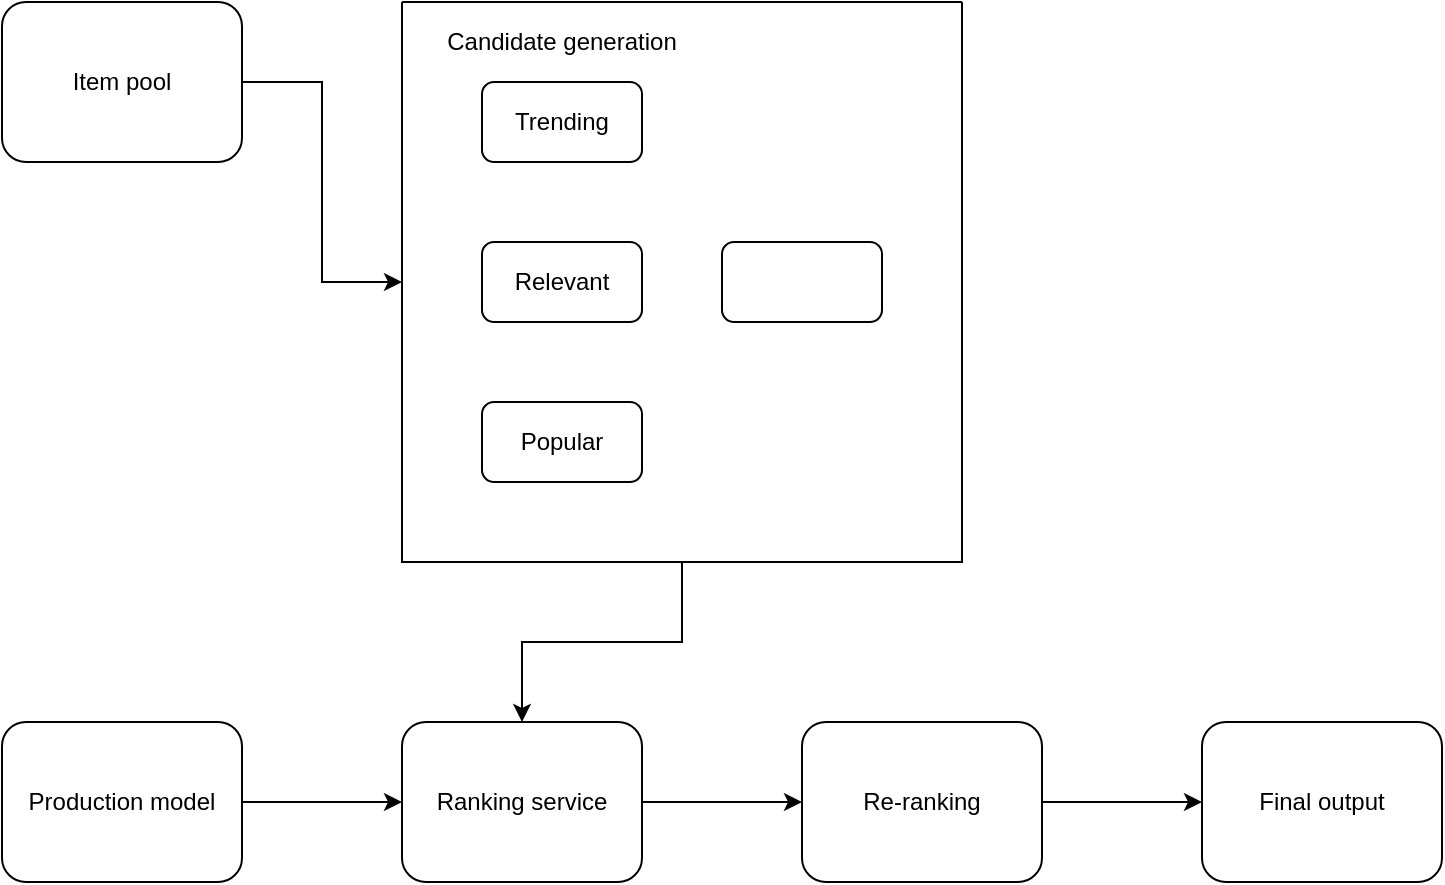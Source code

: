 <mxfile scale="1" border="0" version="26.0.11">
  <diagram id="JIO4U5yVURzNJD8ckPtT" name="Page-1">
    <mxGraphModel dx="838" dy="593" grid="1" gridSize="10" guides="1" tooltips="1" connect="1" arrows="1" fold="1" page="1" pageScale="1" pageWidth="850" pageHeight="1100" math="0" shadow="0">
      <root>
        <mxCell id="0" />
        <mxCell id="1" parent="0" />
        <mxCell id="uCT38nZgMhDlqVbHt4YH-12" style="edgeStyle=orthogonalEdgeStyle;rounded=0;orthogonalLoop=1;jettySize=auto;html=1;exitX=1;exitY=0.5;exitDx=0;exitDy=0;entryX=0;entryY=0.5;entryDx=0;entryDy=0;" edge="1" parent="1" source="At9daDqTqGgUnNfYn9DA-1" target="uCT38nZgMhDlqVbHt4YH-6">
          <mxGeometry relative="1" as="geometry" />
        </mxCell>
        <mxCell id="At9daDqTqGgUnNfYn9DA-1" value="Item pool" style="rounded=1;whiteSpace=wrap;html=1;" parent="1" vertex="1">
          <mxGeometry x="80" y="80" width="120" height="80" as="geometry" />
        </mxCell>
        <mxCell id="uCT38nZgMhDlqVbHt4YH-2" style="edgeStyle=orthogonalEdgeStyle;rounded=0;orthogonalLoop=1;jettySize=auto;html=1;exitX=1;exitY=0.5;exitDx=0;exitDy=0;entryX=0;entryY=0.5;entryDx=0;entryDy=0;" edge="1" parent="1" source="At9daDqTqGgUnNfYn9DA-5" target="At9daDqTqGgUnNfYn9DA-6">
          <mxGeometry relative="1" as="geometry" />
        </mxCell>
        <mxCell id="At9daDqTqGgUnNfYn9DA-5" value="Production model" style="rounded=1;whiteSpace=wrap;html=1;" parent="1" vertex="1">
          <mxGeometry x="80" y="440" width="120" height="80" as="geometry" />
        </mxCell>
        <mxCell id="B2bUZWWEIsz7Ak7yU3f8-8" style="edgeStyle=orthogonalEdgeStyle;rounded=0;orthogonalLoop=1;jettySize=auto;html=1;exitX=1;exitY=0.5;exitDx=0;exitDy=0;entryX=0;entryY=0.5;entryDx=0;entryDy=0;" parent="1" source="At9daDqTqGgUnNfYn9DA-6" target="At9daDqTqGgUnNfYn9DA-8" edge="1">
          <mxGeometry relative="1" as="geometry" />
        </mxCell>
        <mxCell id="At9daDqTqGgUnNfYn9DA-6" value="Ranking service" style="rounded=1;whiteSpace=wrap;html=1;" parent="1" vertex="1">
          <mxGeometry x="280" y="440" width="120" height="80" as="geometry" />
        </mxCell>
        <mxCell id="uCT38nZgMhDlqVbHt4YH-4" style="edgeStyle=orthogonalEdgeStyle;rounded=0;orthogonalLoop=1;jettySize=auto;html=1;exitX=1;exitY=0.5;exitDx=0;exitDy=0;entryX=0;entryY=0.5;entryDx=0;entryDy=0;" edge="1" parent="1" source="At9daDqTqGgUnNfYn9DA-8" target="u1pCfLqb9s_urc1Lg5YZ-2">
          <mxGeometry relative="1" as="geometry" />
        </mxCell>
        <mxCell id="At9daDqTqGgUnNfYn9DA-8" value="Re-ranking" style="rounded=1;whiteSpace=wrap;html=1;" parent="1" vertex="1">
          <mxGeometry x="480" y="440" width="120" height="80" as="geometry" />
        </mxCell>
        <mxCell id="u1pCfLqb9s_urc1Lg5YZ-2" value="Final output" style="rounded=1;whiteSpace=wrap;html=1;" parent="1" vertex="1">
          <mxGeometry x="680" y="440" width="120" height="80" as="geometry" />
        </mxCell>
        <mxCell id="uCT38nZgMhDlqVbHt4YH-13" style="edgeStyle=orthogonalEdgeStyle;rounded=0;orthogonalLoop=1;jettySize=auto;html=1;exitX=0.5;exitY=1;exitDx=0;exitDy=0;entryX=0.5;entryY=0;entryDx=0;entryDy=0;" edge="1" parent="1" source="uCT38nZgMhDlqVbHt4YH-6" target="At9daDqTqGgUnNfYn9DA-6">
          <mxGeometry relative="1" as="geometry" />
        </mxCell>
        <mxCell id="uCT38nZgMhDlqVbHt4YH-6" value="" style="swimlane;startSize=0;" vertex="1" parent="1">
          <mxGeometry x="280" y="80" width="280" height="280" as="geometry" />
        </mxCell>
        <mxCell id="uCT38nZgMhDlqVbHt4YH-7" value="Trending" style="rounded=1;whiteSpace=wrap;html=1;" vertex="1" parent="uCT38nZgMhDlqVbHt4YH-6">
          <mxGeometry x="40" y="40" width="80" height="40" as="geometry" />
        </mxCell>
        <mxCell id="uCT38nZgMhDlqVbHt4YH-8" value="Popular" style="rounded=1;whiteSpace=wrap;html=1;" vertex="1" parent="uCT38nZgMhDlqVbHt4YH-6">
          <mxGeometry x="40" y="200" width="80" height="40" as="geometry" />
        </mxCell>
        <mxCell id="uCT38nZgMhDlqVbHt4YH-9" value="Relevant" style="rounded=1;whiteSpace=wrap;html=1;" vertex="1" parent="uCT38nZgMhDlqVbHt4YH-6">
          <mxGeometry x="40" y="120" width="80" height="40" as="geometry" />
        </mxCell>
        <mxCell id="uCT38nZgMhDlqVbHt4YH-10" value="" style="rounded=1;whiteSpace=wrap;html=1;" vertex="1" parent="uCT38nZgMhDlqVbHt4YH-6">
          <mxGeometry x="160" y="120" width="80" height="40" as="geometry" />
        </mxCell>
        <mxCell id="uCT38nZgMhDlqVbHt4YH-11" value="Candidate generation" style="text;html=1;align=center;verticalAlign=middle;whiteSpace=wrap;rounded=0;" vertex="1" parent="uCT38nZgMhDlqVbHt4YH-6">
          <mxGeometry width="160" height="40" as="geometry" />
        </mxCell>
      </root>
    </mxGraphModel>
  </diagram>
</mxfile>
